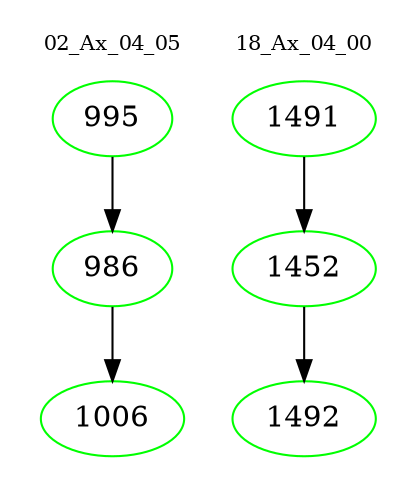 digraph{
subgraph cluster_0 {
color = white
label = "02_Ax_04_05";
fontsize=10;
T0_995 [label="995", color="green"]
T0_995 -> T0_986 [color="black"]
T0_986 [label="986", color="green"]
T0_986 -> T0_1006 [color="black"]
T0_1006 [label="1006", color="green"]
}
subgraph cluster_1 {
color = white
label = "18_Ax_04_00";
fontsize=10;
T1_1491 [label="1491", color="green"]
T1_1491 -> T1_1452 [color="black"]
T1_1452 [label="1452", color="green"]
T1_1452 -> T1_1492 [color="black"]
T1_1492 [label="1492", color="green"]
}
}
